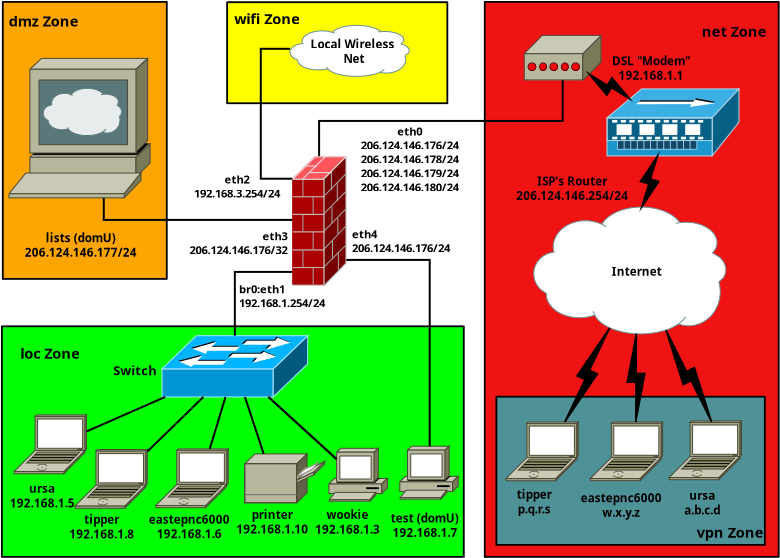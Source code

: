 <?xml version="1.0" encoding="UTF-8"?>
<dia:diagram xmlns:dia="http://www.lysator.liu.se/~alla/dia/">
  <dia:layer name="Background" visible="true">
    <dia:object type="Standard - Box" version="0" id="O0">
      <dia:attribute name="obj_pos">
        <dia:point val="25.098,7.35"/>
      </dia:attribute>
      <dia:attribute name="obj_bb">
        <dia:rectangle val="25.052,7.304;39.84,35.145"/>
      </dia:attribute>
      <dia:attribute name="elem_corner">
        <dia:point val="25.098,7.35"/>
      </dia:attribute>
      <dia:attribute name="elem_width">
        <dia:real val="14.697"/>
      </dia:attribute>
      <dia:attribute name="elem_height">
        <dia:real val="27.75"/>
      </dia:attribute>
      <dia:attribute name="border_width">
        <dia:real val="0.091"/>
      </dia:attribute>
      <dia:attribute name="inner_color">
        <dia:color val="#f01313"/>
      </dia:attribute>
      <dia:attribute name="show_background">
        <dia:boolean val="true"/>
      </dia:attribute>
      <dia:attribute name="corner_radius">
        <dia:real val="1.175e-38"/>
      </dia:attribute>
    </dia:object>
    <dia:object type="Standard - Box" version="0" id="O1">
      <dia:attribute name="obj_pos">
        <dia:point val="25.68,27.089"/>
      </dia:attribute>
      <dia:attribute name="obj_bb">
        <dia:rectangle val="25.635,27.044;39.148,34.545"/>
      </dia:attribute>
      <dia:attribute name="elem_corner">
        <dia:point val="25.68,27.089"/>
      </dia:attribute>
      <dia:attribute name="elem_width">
        <dia:real val="13.423"/>
      </dia:attribute>
      <dia:attribute name="elem_height">
        <dia:real val="7.411"/>
      </dia:attribute>
      <dia:attribute name="border_width">
        <dia:real val="0.091"/>
      </dia:attribute>
      <dia:attribute name="inner_color">
        <dia:color val="#4e9298"/>
      </dia:attribute>
      <dia:attribute name="show_background">
        <dia:boolean val="true"/>
      </dia:attribute>
      <dia:attribute name="corner_radius">
        <dia:real val="1.175e-38"/>
      </dia:attribute>
    </dia:object>
    <dia:object type="Cisco - Cloud White" version="0" id="O2">
      <dia:attribute name="obj_pos">
        <dia:point val="27.55,17.608"/>
      </dia:attribute>
      <dia:attribute name="obj_bb">
        <dia:rectangle val="27.549,17.608;37.176,23.951"/>
      </dia:attribute>
      <dia:attribute name="elem_corner">
        <dia:point val="27.55,17.608"/>
      </dia:attribute>
      <dia:attribute name="elem_width">
        <dia:real val="9.6"/>
      </dia:attribute>
      <dia:attribute name="elem_height">
        <dia:real val="6.341"/>
      </dia:attribute>
      <dia:attribute name="line_width">
        <dia:real val="0.091"/>
      </dia:attribute>
      <dia:attribute name="line_colour">
        <dia:color val="#000000"/>
      </dia:attribute>
      <dia:attribute name="fill_colour">
        <dia:color val="#ffffff"/>
      </dia:attribute>
      <dia:attribute name="show_background">
        <dia:boolean val="true"/>
      </dia:attribute>
      <dia:attribute name="line_style">
        <dia:enum val="0"/>
        <dia:real val="1"/>
      </dia:attribute>
      <dia:attribute name="flip_horizontal">
        <dia:boolean val="false"/>
      </dia:attribute>
      <dia:attribute name="flip_vertical">
        <dia:boolean val="false"/>
      </dia:attribute>
    </dia:object>
    <dia:object type="Standard - Box" version="0" id="O3">
      <dia:attribute name="obj_pos">
        <dia:point val="1,7.35"/>
      </dia:attribute>
      <dia:attribute name="obj_bb">
        <dia:rectangle val="0.955,7.304;9.245,21.245"/>
      </dia:attribute>
      <dia:attribute name="elem_corner">
        <dia:point val="1,7.35"/>
      </dia:attribute>
      <dia:attribute name="elem_width">
        <dia:real val="8.2"/>
      </dia:attribute>
      <dia:attribute name="elem_height">
        <dia:real val="13.85"/>
      </dia:attribute>
      <dia:attribute name="border_width">
        <dia:real val="0.091"/>
      </dia:attribute>
      <dia:attribute name="inner_color">
        <dia:color val="#ffa500"/>
      </dia:attribute>
      <dia:attribute name="show_background">
        <dia:boolean val="true"/>
      </dia:attribute>
      <dia:attribute name="corner_radius">
        <dia:real val="1.175e-38"/>
      </dia:attribute>
    </dia:object>
    <dia:object type="Standard - Box" version="0" id="O4">
      <dia:attribute name="obj_pos">
        <dia:point val="12.217,7.364"/>
      </dia:attribute>
      <dia:attribute name="obj_bb">
        <dia:rectangle val="12.171,7.319;23.273,12.46"/>
      </dia:attribute>
      <dia:attribute name="elem_corner">
        <dia:point val="12.217,7.364"/>
      </dia:attribute>
      <dia:attribute name="elem_width">
        <dia:real val="11.011"/>
      </dia:attribute>
      <dia:attribute name="elem_height">
        <dia:real val="5.051"/>
      </dia:attribute>
      <dia:attribute name="border_width">
        <dia:real val="0.091"/>
      </dia:attribute>
      <dia:attribute name="inner_color">
        <dia:color val="#ffff00"/>
      </dia:attribute>
      <dia:attribute name="show_background">
        <dia:boolean val="true"/>
      </dia:attribute>
      <dia:attribute name="corner_radius">
        <dia:real val="1.175e-38"/>
      </dia:attribute>
    </dia:object>
    <dia:object type="Cisco - Cloud White" version="0" id="O5">
      <dia:attribute name="obj_pos">
        <dia:point val="15.361,8.524"/>
      </dia:attribute>
      <dia:attribute name="obj_bb">
        <dia:rectangle val="15.361,8.524;21.64,11.363"/>
      </dia:attribute>
      <dia:attribute name="elem_corner">
        <dia:point val="15.361,8.524"/>
      </dia:attribute>
      <dia:attribute name="elem_width">
        <dia:real val="5.96"/>
      </dia:attribute>
      <dia:attribute name="elem_height">
        <dia:real val="2.548"/>
      </dia:attribute>
      <dia:attribute name="line_width">
        <dia:real val="0.091"/>
      </dia:attribute>
      <dia:attribute name="line_colour">
        <dia:color val="#000000"/>
      </dia:attribute>
      <dia:attribute name="fill_colour">
        <dia:color val="#ffffff"/>
      </dia:attribute>
      <dia:attribute name="show_background">
        <dia:boolean val="true"/>
      </dia:attribute>
      <dia:attribute name="line_style">
        <dia:enum val="0"/>
        <dia:real val="1"/>
      </dia:attribute>
      <dia:attribute name="flip_horizontal">
        <dia:boolean val="false"/>
      </dia:attribute>
      <dia:attribute name="flip_vertical">
        <dia:boolean val="false"/>
      </dia:attribute>
    </dia:object>
    <dia:object type="Standard - Box" version="0" id="O6">
      <dia:attribute name="obj_pos">
        <dia:point val="0.956,23.569"/>
      </dia:attribute>
      <dia:attribute name="obj_bb">
        <dia:rectangle val="0.91,23.523;24.096,35.145"/>
      </dia:attribute>
      <dia:attribute name="elem_corner">
        <dia:point val="0.956,23.569"/>
      </dia:attribute>
      <dia:attribute name="elem_width">
        <dia:real val="23.094"/>
      </dia:attribute>
      <dia:attribute name="elem_height">
        <dia:real val="11.531"/>
      </dia:attribute>
      <dia:attribute name="border_width">
        <dia:real val="0.091"/>
      </dia:attribute>
      <dia:attribute name="inner_color">
        <dia:color val="#00ff00"/>
      </dia:attribute>
      <dia:attribute name="show_background">
        <dia:boolean val="true"/>
      </dia:attribute>
      <dia:attribute name="corner_radius">
        <dia:real val="1.175e-38"/>
      </dia:attribute>
    </dia:object>
    <dia:object type="Cisco - Laptop" version="0" id="O7">
      <dia:attribute name="obj_pos">
        <dia:point val="26.154,28.354"/>
      </dia:attribute>
      <dia:attribute name="obj_bb">
        <dia:rectangle val="26.153,28.352;29.772,31.293"/>
      </dia:attribute>
      <dia:attribute name="elem_corner">
        <dia:point val="26.154,28.354"/>
      </dia:attribute>
      <dia:attribute name="elem_width">
        <dia:real val="3.617"/>
      </dia:attribute>
      <dia:attribute name="elem_height">
        <dia:real val="2.939"/>
      </dia:attribute>
      <dia:attribute name="line_width">
        <dia:real val="0.091"/>
      </dia:attribute>
      <dia:attribute name="line_colour">
        <dia:color val="#000000"/>
      </dia:attribute>
      <dia:attribute name="fill_colour">
        <dia:color val="#ffffff"/>
      </dia:attribute>
      <dia:attribute name="show_background">
        <dia:boolean val="true"/>
      </dia:attribute>
      <dia:attribute name="line_style">
        <dia:enum val="0"/>
        <dia:real val="1"/>
      </dia:attribute>
      <dia:attribute name="flip_horizontal">
        <dia:boolean val="false"/>
      </dia:attribute>
      <dia:attribute name="flip_vertical">
        <dia:boolean val="false"/>
      </dia:attribute>
    </dia:object>
    <dia:object type="Cisco - Laptop" version="0" id="O8">
      <dia:attribute name="obj_pos">
        <dia:point val="30.377,28.35"/>
      </dia:attribute>
      <dia:attribute name="obj_bb">
        <dia:rectangle val="30.376,28.349;33.995,31.71"/>
      </dia:attribute>
      <dia:attribute name="elem_corner">
        <dia:point val="30.377,28.35"/>
      </dia:attribute>
      <dia:attribute name="elem_width">
        <dia:real val="3.617"/>
      </dia:attribute>
      <dia:attribute name="elem_height">
        <dia:real val="2.939"/>
      </dia:attribute>
      <dia:attribute name="line_width">
        <dia:real val="0.091"/>
      </dia:attribute>
      <dia:attribute name="line_colour">
        <dia:color val="#000000"/>
      </dia:attribute>
      <dia:attribute name="fill_colour">
        <dia:color val="#ffffff"/>
      </dia:attribute>
      <dia:attribute name="show_background">
        <dia:boolean val="true"/>
      </dia:attribute>
      <dia:attribute name="line_style">
        <dia:enum val="0"/>
        <dia:real val="1"/>
      </dia:attribute>
      <dia:attribute name="flip_horizontal">
        <dia:boolean val="false"/>
      </dia:attribute>
      <dia:attribute name="flip_vertical">
        <dia:boolean val="false"/>
      </dia:attribute>
    </dia:object>
    <dia:object type="Network - WAN Link" version="1" id="O9">
      <dia:attribute name="obj_pos">
        <dia:point val="31.348,23.646"/>
      </dia:attribute>
      <dia:attribute name="obj_bb">
        <dia:rectangle val="29.095,23.646;31.348,28.354"/>
      </dia:attribute>
      <dia:attribute name="conn_endpoints">
        <dia:point val="31.348,23.646"/>
        <dia:point val="29.095,28.354"/>
      </dia:attribute>
      <dia:attribute name="width">
        <dia:real val="1"/>
      </dia:attribute>
      <dia:attribute name="line_color">
        <dia:color val="#000000"/>
      </dia:attribute>
      <dia:attribute name="fill_color">
        <dia:color val="#000000"/>
      </dia:attribute>
      <dia:connections>
        <dia:connection handle="0" to="O2" connection="14"/>
        <dia:connection handle="1" to="O7" connection="8"/>
      </dia:connections>
    </dia:object>
    <dia:object type="Network - WAN Link" version="1" id="O10">
      <dia:attribute name="obj_pos">
        <dia:point val="32.678,23.944"/>
      </dia:attribute>
      <dia:attribute name="obj_bb">
        <dia:rectangle val="32.221,23.944;33.105,28.349"/>
      </dia:attribute>
      <dia:attribute name="conn_endpoints">
        <dia:point val="32.678,23.944"/>
        <dia:point val="32.648,28.349"/>
      </dia:attribute>
      <dia:attribute name="width">
        <dia:real val="1"/>
      </dia:attribute>
      <dia:attribute name="line_color">
        <dia:color val="#000000"/>
      </dia:attribute>
      <dia:attribute name="fill_color">
        <dia:color val="#000000"/>
      </dia:attribute>
      <dia:connections>
        <dia:connection handle="0" to="O2" connection="14"/>
        <dia:connection handle="1" to="O8" connection="8"/>
      </dia:connections>
    </dia:object>
    <dia:object type="Cisco - Modem" version="0" id="O11">
      <dia:attribute name="obj_pos">
        <dia:point val="27.073,9.024"/>
      </dia:attribute>
      <dia:attribute name="obj_bb">
        <dia:rectangle val="26.735,9.023;30.92,11.385"/>
      </dia:attribute>
      <dia:attribute name="elem_corner">
        <dia:point val="27.073,9.024"/>
      </dia:attribute>
      <dia:attribute name="elem_width">
        <dia:real val="3.846"/>
      </dia:attribute>
      <dia:attribute name="elem_height">
        <dia:real val="2.245"/>
      </dia:attribute>
      <dia:attribute name="line_width">
        <dia:real val="0.091"/>
      </dia:attribute>
      <dia:attribute name="line_colour">
        <dia:color val="#000000"/>
      </dia:attribute>
      <dia:attribute name="fill_colour">
        <dia:color val="#ffffff"/>
      </dia:attribute>
      <dia:attribute name="show_background">
        <dia:boolean val="true"/>
      </dia:attribute>
      <dia:attribute name="line_style">
        <dia:enum val="0"/>
        <dia:real val="1"/>
      </dia:attribute>
      <dia:attribute name="flip_horizontal">
        <dia:boolean val="false"/>
      </dia:attribute>
      <dia:attribute name="flip_vertical">
        <dia:boolean val="false"/>
      </dia:attribute>
    </dia:object>
    <dia:object type="Cisco - VN2900" version="0" id="O12">
      <dia:attribute name="obj_pos">
        <dia:point val="31.2,11.7"/>
      </dia:attribute>
      <dia:attribute name="obj_bb">
        <dia:rectangle val="30.502,11.697;37.812,15.053"/>
      </dia:attribute>
      <dia:attribute name="elem_corner">
        <dia:point val="31.2,11.7"/>
      </dia:attribute>
      <dia:attribute name="elem_width">
        <dia:real val="6.61"/>
      </dia:attribute>
      <dia:attribute name="elem_height">
        <dia:real val="3.349"/>
      </dia:attribute>
      <dia:attribute name="line_width">
        <dia:real val="0.118"/>
      </dia:attribute>
      <dia:attribute name="line_colour">
        <dia:color val="#000000"/>
      </dia:attribute>
      <dia:attribute name="fill_colour">
        <dia:color val="#ffffff"/>
      </dia:attribute>
      <dia:attribute name="show_background">
        <dia:boolean val="true"/>
      </dia:attribute>
      <dia:attribute name="line_style">
        <dia:enum val="0"/>
        <dia:real val="1"/>
      </dia:attribute>
      <dia:attribute name="flip_horizontal">
        <dia:boolean val="false"/>
      </dia:attribute>
      <dia:attribute name="flip_vertical">
        <dia:boolean val="false"/>
      </dia:attribute>
    </dia:object>
    <dia:object type="Cisco - PC" version="0" id="O13">
      <dia:attribute name="obj_pos">
        <dia:point val="20.851,29.567"/>
      </dia:attribute>
      <dia:attribute name="obj_bb">
        <dia:rectangle val="20.849,29.566;23.773,32.212"/>
      </dia:attribute>
      <dia:attribute name="elem_corner">
        <dia:point val="20.851,29.567"/>
      </dia:attribute>
      <dia:attribute name="elem_width">
        <dia:real val="2.921"/>
      </dia:attribute>
      <dia:attribute name="elem_height">
        <dia:real val="2.643"/>
      </dia:attribute>
      <dia:attribute name="line_width">
        <dia:real val="0.091"/>
      </dia:attribute>
      <dia:attribute name="line_colour">
        <dia:color val="#000000"/>
      </dia:attribute>
      <dia:attribute name="fill_colour">
        <dia:color val="#ffffff"/>
      </dia:attribute>
      <dia:attribute name="show_background">
        <dia:boolean val="true"/>
      </dia:attribute>
      <dia:attribute name="line_style">
        <dia:enum val="0"/>
        <dia:real val="1"/>
      </dia:attribute>
      <dia:attribute name="flip_horizontal">
        <dia:boolean val="false"/>
      </dia:attribute>
      <dia:attribute name="flip_vertical">
        <dia:boolean val="false"/>
      </dia:attribute>
    </dia:object>
    <dia:object type="Cisco - Laptop" version="0" id="O14">
      <dia:attribute name="obj_pos">
        <dia:point val="4.608,29.73"/>
      </dia:attribute>
      <dia:attribute name="obj_bb">
        <dia:rectangle val="4.607,29.729;8.226,33.151"/>
      </dia:attribute>
      <dia:attribute name="elem_corner">
        <dia:point val="4.608,29.73"/>
      </dia:attribute>
      <dia:attribute name="elem_width">
        <dia:real val="3.617"/>
      </dia:attribute>
      <dia:attribute name="elem_height">
        <dia:real val="2.939"/>
      </dia:attribute>
      <dia:attribute name="line_width">
        <dia:real val="0.091"/>
      </dia:attribute>
      <dia:attribute name="line_colour">
        <dia:color val="#000000"/>
      </dia:attribute>
      <dia:attribute name="fill_colour">
        <dia:color val="#ffffff"/>
      </dia:attribute>
      <dia:attribute name="show_background">
        <dia:boolean val="true"/>
      </dia:attribute>
      <dia:attribute name="line_style">
        <dia:enum val="0"/>
        <dia:real val="1"/>
      </dia:attribute>
      <dia:attribute name="flip_horizontal">
        <dia:boolean val="false"/>
      </dia:attribute>
      <dia:attribute name="flip_vertical">
        <dia:boolean val="false"/>
      </dia:attribute>
    </dia:object>
    <dia:object type="Cisco - Laptop" version="0" id="O15">
      <dia:attribute name="obj_pos">
        <dia:point val="8.653,29.699"/>
      </dia:attribute>
      <dia:attribute name="obj_bb">
        <dia:rectangle val="8.652,29.698;12.271,33.12"/>
      </dia:attribute>
      <dia:attribute name="elem_corner">
        <dia:point val="8.653,29.699"/>
      </dia:attribute>
      <dia:attribute name="elem_width">
        <dia:real val="3.617"/>
      </dia:attribute>
      <dia:attribute name="elem_height">
        <dia:real val="2.939"/>
      </dia:attribute>
      <dia:attribute name="line_width">
        <dia:real val="0.091"/>
      </dia:attribute>
      <dia:attribute name="line_colour">
        <dia:color val="#000000"/>
      </dia:attribute>
      <dia:attribute name="fill_colour">
        <dia:color val="#ffffff"/>
      </dia:attribute>
      <dia:attribute name="show_background">
        <dia:boolean val="true"/>
      </dia:attribute>
      <dia:attribute name="line_style">
        <dia:enum val="0"/>
        <dia:real val="1"/>
      </dia:attribute>
      <dia:attribute name="flip_horizontal">
        <dia:boolean val="false"/>
      </dia:attribute>
      <dia:attribute name="flip_vertical">
        <dia:boolean val="false"/>
      </dia:attribute>
    </dia:object>
    <dia:object type="Cisco - PC" version="0" id="O16">
      <dia:attribute name="obj_pos">
        <dia:point val="17.307,29.671"/>
      </dia:attribute>
      <dia:attribute name="obj_bb">
        <dia:rectangle val="17.306,29.67;20.229,32.316"/>
      </dia:attribute>
      <dia:attribute name="elem_corner">
        <dia:point val="17.307,29.671"/>
      </dia:attribute>
      <dia:attribute name="elem_width">
        <dia:real val="2.921"/>
      </dia:attribute>
      <dia:attribute name="elem_height">
        <dia:real val="2.643"/>
      </dia:attribute>
      <dia:attribute name="line_width">
        <dia:real val="0.091"/>
      </dia:attribute>
      <dia:attribute name="line_colour">
        <dia:color val="#000000"/>
      </dia:attribute>
      <dia:attribute name="fill_colour">
        <dia:color val="#ffffff"/>
      </dia:attribute>
      <dia:attribute name="show_background">
        <dia:boolean val="true"/>
      </dia:attribute>
      <dia:attribute name="line_style">
        <dia:enum val="0"/>
        <dia:real val="1"/>
      </dia:attribute>
      <dia:attribute name="flip_horizontal">
        <dia:boolean val="false"/>
      </dia:attribute>
      <dia:attribute name="flip_vertical">
        <dia:boolean val="false"/>
      </dia:attribute>
    </dia:object>
    <dia:object type="Cisco - Workgroup switch" version="0" id="O17">
      <dia:attribute name="obj_pos">
        <dia:point val="8.963,24.041"/>
      </dia:attribute>
      <dia:attribute name="obj_bb">
        <dia:rectangle val="8.962,24.04;16.245,27.102"/>
      </dia:attribute>
      <dia:attribute name="elem_corner">
        <dia:point val="8.963,24.041"/>
      </dia:attribute>
      <dia:attribute name="elem_width">
        <dia:real val="7.28"/>
      </dia:attribute>
      <dia:attribute name="elem_height">
        <dia:real val="3.061"/>
      </dia:attribute>
      <dia:attribute name="line_width">
        <dia:real val="0.091"/>
      </dia:attribute>
      <dia:attribute name="line_colour">
        <dia:color val="#000000"/>
      </dia:attribute>
      <dia:attribute name="fill_colour">
        <dia:color val="#ffffff"/>
      </dia:attribute>
      <dia:attribute name="show_background">
        <dia:boolean val="true"/>
      </dia:attribute>
      <dia:attribute name="line_style">
        <dia:enum val="0"/>
        <dia:real val="1"/>
      </dia:attribute>
      <dia:attribute name="flip_horizontal">
        <dia:boolean val="false"/>
      </dia:attribute>
      <dia:attribute name="flip_vertical">
        <dia:boolean val="false"/>
      </dia:attribute>
    </dia:object>
    <dia:object type="Standard - Line" version="0" id="O18">
      <dia:attribute name="obj_pos">
        <dia:point val="14.28,27.102"/>
      </dia:attribute>
      <dia:attribute name="obj_bb">
        <dia:rectangle val="14.216,27.038;17.755,30.279"/>
      </dia:attribute>
      <dia:attribute name="conn_endpoints">
        <dia:point val="14.28,27.102"/>
        <dia:point val="17.69,30.215"/>
      </dia:attribute>
      <dia:attribute name="numcp">
        <dia:int val="1"/>
      </dia:attribute>
      <dia:attribute name="line_width">
        <dia:real val="0.091"/>
      </dia:attribute>
      <dia:connections>
        <dia:connection handle="0" to="O17" connection="10"/>
        <dia:connection handle="1" to="O16" connection="11"/>
      </dia:connections>
    </dia:object>
    <dia:object type="Standard - Text" version="1" id="O19">
      <dia:attribute name="obj_pos">
        <dia:point val="22.114,33.519"/>
      </dia:attribute>
      <dia:attribute name="obj_bb">
        <dia:rectangle val="20.638,32.712;23.605,34.325"/>
      </dia:attribute>
      <dia:attribute name="text">
        <dia:composite type="text">
          <dia:attribute name="string">
            <dia:string>#test (domU)
192.168.1.7#</dia:string>
          </dia:attribute>
          <dia:attribute name="font">
            <dia:font family="sans" style="80" name="Helvetica-Bold"/>
          </dia:attribute>
          <dia:attribute name="height">
            <dia:real val="0.728"/>
          </dia:attribute>
          <dia:attribute name="pos">
            <dia:point val="22.114,33.21"/>
          </dia:attribute>
          <dia:attribute name="color">
            <dia:color val="#000000"/>
          </dia:attribute>
          <dia:attribute name="alignment">
            <dia:enum val="1"/>
          </dia:attribute>
        </dia:composite>
      </dia:attribute>
      <dia:attribute name="valign">
        <dia:enum val="2"/>
      </dia:attribute>
    </dia:object>
    <dia:object type="Standard - Text" version="1" id="O20">
      <dia:attribute name="obj_pos">
        <dia:point val="18.234,33.346"/>
      </dia:attribute>
      <dia:attribute name="obj_bb">
        <dia:rectangle val="16.832,32.539;19.65,34.152"/>
      </dia:attribute>
      <dia:attribute name="text">
        <dia:composite type="text">
          <dia:attribute name="string">
            <dia:string>#wookie
192.168.1.3#</dia:string>
          </dia:attribute>
          <dia:attribute name="font">
            <dia:font family="sans" style="80" name="Helvetica-Bold"/>
          </dia:attribute>
          <dia:attribute name="height">
            <dia:real val="0.728"/>
          </dia:attribute>
          <dia:attribute name="pos">
            <dia:point val="18.234,33.036"/>
          </dia:attribute>
          <dia:attribute name="color">
            <dia:color val="#000000"/>
          </dia:attribute>
          <dia:attribute name="alignment">
            <dia:enum val="1"/>
          </dia:attribute>
        </dia:composite>
      </dia:attribute>
      <dia:attribute name="valign">
        <dia:enum val="2"/>
      </dia:attribute>
    </dia:object>
    <dia:object type="Standard - Text" version="1" id="O21">
      <dia:attribute name="obj_pos">
        <dia:point val="14.471,33.343"/>
      </dia:attribute>
      <dia:attribute name="obj_bb">
        <dia:rectangle val="12.922,32.536;16.035,34.149"/>
      </dia:attribute>
      <dia:attribute name="text">
        <dia:composite type="text">
          <dia:attribute name="string">
            <dia:string>#printer
192.168.1.10#</dia:string>
          </dia:attribute>
          <dia:attribute name="font">
            <dia:font family="sans" style="80" name="Helvetica-Bold"/>
          </dia:attribute>
          <dia:attribute name="height">
            <dia:real val="0.728"/>
          </dia:attribute>
          <dia:attribute name="pos">
            <dia:point val="14.471,33.033"/>
          </dia:attribute>
          <dia:attribute name="color">
            <dia:color val="#000000"/>
          </dia:attribute>
          <dia:attribute name="alignment">
            <dia:enum val="1"/>
          </dia:attribute>
        </dia:composite>
      </dia:attribute>
      <dia:attribute name="valign">
        <dia:enum val="2"/>
      </dia:attribute>
    </dia:object>
    <dia:object type="Standard - Text" version="1" id="O22">
      <dia:attribute name="obj_pos">
        <dia:point val="10.321,33.579"/>
      </dia:attribute>
      <dia:attribute name="obj_bb">
        <dia:rectangle val="8.58,32.772;12.077,34.386"/>
      </dia:attribute>
      <dia:attribute name="text">
        <dia:composite type="text">
          <dia:attribute name="string">
            <dia:string>#eastepnc6000
192.168.1.6#</dia:string>
          </dia:attribute>
          <dia:attribute name="font">
            <dia:font family="sans" style="80" name="Helvetica-Bold"/>
          </dia:attribute>
          <dia:attribute name="height">
            <dia:real val="0.728"/>
          </dia:attribute>
          <dia:attribute name="pos">
            <dia:point val="10.321,33.27"/>
          </dia:attribute>
          <dia:attribute name="color">
            <dia:color val="#000000"/>
          </dia:attribute>
          <dia:attribute name="alignment">
            <dia:enum val="1"/>
          </dia:attribute>
        </dia:composite>
      </dia:attribute>
      <dia:attribute name="valign">
        <dia:enum val="2"/>
      </dia:attribute>
    </dia:object>
    <dia:object type="Standard - Text" version="1" id="O23">
      <dia:attribute name="obj_pos">
        <dia:point val="5.953,33.584"/>
      </dia:attribute>
      <dia:attribute name="obj_bb">
        <dia:rectangle val="4.551,32.778;7.369,34.391"/>
      </dia:attribute>
      <dia:attribute name="text">
        <dia:composite type="text">
          <dia:attribute name="string">
            <dia:string>#tipper
192.168.1.8#</dia:string>
          </dia:attribute>
          <dia:attribute name="font">
            <dia:font family="sans" style="80" name="Helvetica-Bold"/>
          </dia:attribute>
          <dia:attribute name="height">
            <dia:real val="0.728"/>
          </dia:attribute>
          <dia:attribute name="pos">
            <dia:point val="5.953,33.275"/>
          </dia:attribute>
          <dia:attribute name="color">
            <dia:color val="#000000"/>
          </dia:attribute>
          <dia:attribute name="alignment">
            <dia:enum val="1"/>
          </dia:attribute>
        </dia:composite>
      </dia:attribute>
      <dia:attribute name="valign">
        <dia:enum val="2"/>
      </dia:attribute>
    </dia:object>
    <dia:object type="Standard - Text" version="1" id="O24">
      <dia:attribute name="obj_pos">
        <dia:point val="32.7,20.82"/>
      </dia:attribute>
      <dia:attribute name="obj_bb">
        <dia:rectangle val="31.725,20.4;33.675,21.24"/>
      </dia:attribute>
      <dia:attribute name="text">
        <dia:composite type="text">
          <dia:attribute name="string">
            <dia:string>#Internet#</dia:string>
          </dia:attribute>
          <dia:attribute name="font">
            <dia:font family="sans" style="80" name="Helvetica-Bold"/>
          </dia:attribute>
          <dia:attribute name="height">
            <dia:real val="0.728"/>
          </dia:attribute>
          <dia:attribute name="pos">
            <dia:point val="32.7,20.882"/>
          </dia:attribute>
          <dia:attribute name="color">
            <dia:color val="#000000"/>
          </dia:attribute>
          <dia:attribute name="alignment">
            <dia:enum val="1"/>
          </dia:attribute>
        </dia:composite>
      </dia:attribute>
      <dia:attribute name="valign">
        <dia:enum val="2"/>
      </dia:attribute>
      <dia:connections>
        <dia:connection handle="0" to="O2" connection="14"/>
      </dia:connections>
    </dia:object>
    <dia:object type="Network - WAN Link" version="1" id="O25">
      <dia:attribute name="obj_pos">
        <dia:point val="33.739,15.05"/>
      </dia:attribute>
      <dia:attribute name="obj_bb">
        <dia:rectangle val="32.882,15.05;33.802,17.608"/>
      </dia:attribute>
      <dia:attribute name="conn_endpoints">
        <dia:point val="33.739,15.05"/>
        <dia:point val="32.944,17.608"/>
      </dia:attribute>
      <dia:attribute name="width">
        <dia:real val="1"/>
      </dia:attribute>
      <dia:attribute name="line_color">
        <dia:color val="#000000"/>
      </dia:attribute>
      <dia:attribute name="fill_color">
        <dia:color val="#000000"/>
      </dia:attribute>
      <dia:connections>
        <dia:connection handle="0" to="O12" connection="11"/>
        <dia:connection handle="1" to="O2" connection="2"/>
      </dia:connections>
    </dia:object>
    <dia:object type="Network - WAN Link" version="1" id="O26">
      <dia:attribute name="obj_pos">
        <dia:point val="30.316,10.957"/>
      </dia:attribute>
      <dia:attribute name="obj_bb">
        <dia:rectangle val="30.316,10.957;32.342,12.197"/>
      </dia:attribute>
      <dia:attribute name="conn_endpoints">
        <dia:point val="30.316,10.957"/>
        <dia:point val="32.342,12.197"/>
      </dia:attribute>
      <dia:attribute name="width">
        <dia:real val="1"/>
      </dia:attribute>
      <dia:attribute name="line_color">
        <dia:color val="#000000"/>
      </dia:attribute>
      <dia:attribute name="fill_color">
        <dia:color val="#000000"/>
      </dia:attribute>
      <dia:connections>
        <dia:connection handle="0" to="O11" connection="10"/>
        <dia:connection handle="1" to="O12" connection="11"/>
      </dia:connections>
    </dia:object>
    <dia:object type="Standard - Text" version="1" id="O27">
      <dia:attribute name="obj_pos">
        <dia:point val="27.568,32.335"/>
      </dia:attribute>
      <dia:attribute name="obj_bb">
        <dia:rectangle val="26.786,31.528;28.366,33.141"/>
      </dia:attribute>
      <dia:attribute name="text">
        <dia:composite type="text">
          <dia:attribute name="string">
            <dia:string>#tipper
p.q.r.s#</dia:string>
          </dia:attribute>
          <dia:attribute name="font">
            <dia:font family="sans" style="80" name="Helvetica-Bold"/>
          </dia:attribute>
          <dia:attribute name="height">
            <dia:real val="0.728"/>
          </dia:attribute>
          <dia:attribute name="pos">
            <dia:point val="27.568,32.026"/>
          </dia:attribute>
          <dia:attribute name="color">
            <dia:color val="#000000"/>
          </dia:attribute>
          <dia:attribute name="alignment">
            <dia:enum val="1"/>
          </dia:attribute>
        </dia:composite>
      </dia:attribute>
      <dia:attribute name="valign">
        <dia:enum val="2"/>
      </dia:attribute>
    </dia:object>
    <dia:object type="Standard - Text" version="1" id="O28">
      <dia:attribute name="obj_pos">
        <dia:point val="31.921,32.503"/>
      </dia:attribute>
      <dia:attribute name="obj_bb">
        <dia:rectangle val="30.165,31.696;33.662,33.309"/>
      </dia:attribute>
      <dia:attribute name="text">
        <dia:composite type="text">
          <dia:attribute name="string">
            <dia:string>#eastepnc6000
w.x.y.z#</dia:string>
          </dia:attribute>
          <dia:attribute name="font">
            <dia:font family="sans" style="80" name="Helvetica-Bold"/>
          </dia:attribute>
          <dia:attribute name="height">
            <dia:real val="0.728"/>
          </dia:attribute>
          <dia:attribute name="pos">
            <dia:point val="31.921,32.194"/>
          </dia:attribute>
          <dia:attribute name="color">
            <dia:color val="#000000"/>
          </dia:attribute>
          <dia:attribute name="alignment">
            <dia:enum val="1"/>
          </dia:attribute>
        </dia:composite>
      </dia:attribute>
      <dia:attribute name="valign">
        <dia:enum val="2"/>
      </dia:attribute>
    </dia:object>
    <dia:object type="Standard - Text" version="1" id="O29">
      <dia:attribute name="obj_pos">
        <dia:point val="37.577,8.813"/>
      </dia:attribute>
      <dia:attribute name="obj_bb">
        <dia:rectangle val="36.197,8.287;38.957,9.34"/>
      </dia:attribute>
      <dia:attribute name="text">
        <dia:composite type="text">
          <dia:attribute name="string">
            <dia:string>#net Zone#</dia:string>
          </dia:attribute>
          <dia:attribute name="font">
            <dia:font family="sans" style="80" name="Helvetica-Bold"/>
          </dia:attribute>
          <dia:attribute name="height">
            <dia:real val="0.91"/>
          </dia:attribute>
          <dia:attribute name="pos">
            <dia:point val="37.577,8.89"/>
          </dia:attribute>
          <dia:attribute name="color">
            <dia:color val="#000000"/>
          </dia:attribute>
          <dia:attribute name="alignment">
            <dia:enum val="1"/>
          </dia:attribute>
        </dia:composite>
      </dia:attribute>
      <dia:attribute name="valign">
        <dia:enum val="2"/>
      </dia:attribute>
    </dia:object>
    <dia:object type="Standard - Text" version="1" id="O30">
      <dia:attribute name="obj_pos">
        <dia:point val="3.369,24.914"/>
      </dia:attribute>
      <dia:attribute name="obj_bb">
        <dia:rectangle val="2.006,24.387;4.731,25.44"/>
      </dia:attribute>
      <dia:attribute name="text">
        <dia:composite type="text">
          <dia:attribute name="string">
            <dia:string>#loc Zone#</dia:string>
          </dia:attribute>
          <dia:attribute name="font">
            <dia:font family="sans" style="80" name="Helvetica-Bold"/>
          </dia:attribute>
          <dia:attribute name="height">
            <dia:real val="0.91"/>
          </dia:attribute>
          <dia:attribute name="pos">
            <dia:point val="3.369,24.99"/>
          </dia:attribute>
          <dia:attribute name="color">
            <dia:color val="#000000"/>
          </dia:attribute>
          <dia:attribute name="alignment">
            <dia:enum val="1"/>
          </dia:attribute>
        </dia:composite>
      </dia:attribute>
      <dia:attribute name="valign">
        <dia:enum val="2"/>
      </dia:attribute>
    </dia:object>
    <dia:object type="Standard - Text" version="1" id="O31">
      <dia:attribute name="obj_pos">
        <dia:point val="18.559,9.815"/>
      </dia:attribute>
      <dia:attribute name="obj_bb">
        <dia:rectangle val="16.629,9.031;20.489,10.599"/>
      </dia:attribute>
      <dia:attribute name="text">
        <dia:composite type="text">
          <dia:attribute name="string">
            <dia:string>#Local Wireless 
Net#</dia:string>
          </dia:attribute>
          <dia:attribute name="font">
            <dia:font family="sans" style="80" name="Helvetica-Bold"/>
          </dia:attribute>
          <dia:attribute name="height">
            <dia:real val="0.728"/>
          </dia:attribute>
          <dia:attribute name="pos">
            <dia:point val="18.559,9.513"/>
          </dia:attribute>
          <dia:attribute name="color">
            <dia:color val="#000000"/>
          </dia:attribute>
          <dia:attribute name="alignment">
            <dia:enum val="1"/>
          </dia:attribute>
        </dia:composite>
      </dia:attribute>
      <dia:attribute name="valign">
        <dia:enum val="2"/>
      </dia:attribute>
      <dia:connections>
        <dia:connection handle="0" to="O5" connection="14"/>
      </dia:connections>
    </dia:object>
    <dia:object type="Standard - Text" version="1" id="O32">
      <dia:attribute name="obj_pos">
        <dia:point val="14.218,8.189"/>
      </dia:attribute>
      <dia:attribute name="obj_bb">
        <dia:rectangle val="12.782,7.663;15.654,8.715"/>
      </dia:attribute>
      <dia:attribute name="text">
        <dia:composite type="text">
          <dia:attribute name="string">
            <dia:string>#wifi Zone#</dia:string>
          </dia:attribute>
          <dia:attribute name="font">
            <dia:font family="sans" style="80" name="Helvetica-Bold"/>
          </dia:attribute>
          <dia:attribute name="height">
            <dia:real val="0.91"/>
          </dia:attribute>
          <dia:attribute name="pos">
            <dia:point val="14.218,8.265"/>
          </dia:attribute>
          <dia:attribute name="color">
            <dia:color val="#000000"/>
          </dia:attribute>
          <dia:attribute name="alignment">
            <dia:enum val="1"/>
          </dia:attribute>
        </dia:composite>
      </dia:attribute>
      <dia:attribute name="valign">
        <dia:enum val="2"/>
      </dia:attribute>
    </dia:object>
    <dia:object type="Standard - Text" version="1" id="O33">
      <dia:attribute name="obj_pos">
        <dia:point val="4.9,19.5"/>
      </dia:attribute>
      <dia:attribute name="obj_bb">
        <dia:rectangle val="2.54,18.716;7.26,20.284"/>
      </dia:attribute>
      <dia:attribute name="text">
        <dia:composite type="text">
          <dia:attribute name="string">
            <dia:string>#lists (domU)
206.124.146.177/24#</dia:string>
          </dia:attribute>
          <dia:attribute name="font">
            <dia:font family="sans" style="80" name="Helvetica-Bold"/>
          </dia:attribute>
          <dia:attribute name="height">
            <dia:real val="0.728"/>
          </dia:attribute>
          <dia:attribute name="pos">
            <dia:point val="4.9,19.198"/>
          </dia:attribute>
          <dia:attribute name="color">
            <dia:color val="#000000"/>
          </dia:attribute>
          <dia:attribute name="alignment">
            <dia:enum val="1"/>
          </dia:attribute>
        </dia:composite>
      </dia:attribute>
      <dia:attribute name="valign">
        <dia:enum val="2"/>
      </dia:attribute>
    </dia:object>
    <dia:object type="Standard - Text" version="1" id="O34">
      <dia:attribute name="obj_pos">
        <dia:point val="21.353,15.208"/>
      </dia:attribute>
      <dia:attribute name="obj_bb">
        <dia:rectangle val="19.091,13.403;23.616,17.013"/>
      </dia:attribute>
      <dia:attribute name="text">
        <dia:composite type="text">
          <dia:attribute name="string">
            <dia:string>#eth0
206.124.146.176/24
206.124.146.178/24
206.124.146.179/24
206.124.146.180/24#</dia:string>
          </dia:attribute>
          <dia:attribute name="font">
            <dia:font family="sans" style="80" name="Helvetica-Bold"/>
          </dia:attribute>
          <dia:attribute name="height">
            <dia:real val="0.7"/>
          </dia:attribute>
          <dia:attribute name="pos">
            <dia:point val="21.353,13.866"/>
          </dia:attribute>
          <dia:attribute name="color">
            <dia:color val="#000000"/>
          </dia:attribute>
          <dia:attribute name="alignment">
            <dia:enum val="1"/>
          </dia:attribute>
        </dia:composite>
      </dia:attribute>
      <dia:attribute name="valign">
        <dia:enum val="2"/>
      </dia:attribute>
    </dia:object>
    <dia:object type="Standard - Text" version="1" id="O35">
      <dia:attribute name="obj_pos">
        <dia:point val="29.472,16.665"/>
      </dia:attribute>
      <dia:attribute name="obj_bb">
        <dia:rectangle val="27.112,15.881;31.832,17.45"/>
      </dia:attribute>
      <dia:attribute name="text">
        <dia:composite type="text">
          <dia:attribute name="string">
            <dia:string>#ISP's Router
206.124.146.254/24#</dia:string>
          </dia:attribute>
          <dia:attribute name="font">
            <dia:font family="sans" style="80" name="Helvetica-Bold"/>
          </dia:attribute>
          <dia:attribute name="height">
            <dia:real val="0.728"/>
          </dia:attribute>
          <dia:attribute name="pos">
            <dia:point val="29.472,16.363"/>
          </dia:attribute>
          <dia:attribute name="color">
            <dia:color val="#000000"/>
          </dia:attribute>
          <dia:attribute name="alignment">
            <dia:enum val="1"/>
          </dia:attribute>
        </dia:composite>
      </dia:attribute>
      <dia:attribute name="valign">
        <dia:enum val="2"/>
      </dia:attribute>
    </dia:object>
    <dia:object type="Standard - Text" version="1" id="O36">
      <dia:attribute name="obj_pos">
        <dia:point val="33.409,10.649"/>
      </dia:attribute>
      <dia:attribute name="obj_bb">
        <dia:rectangle val="31.628,9.864;35.19,11.433"/>
      </dia:attribute>
      <dia:attribute name="text">
        <dia:composite type="text">
          <dia:attribute name="string">
            <dia:string>#DSL "Modem"
192.168.1.1#</dia:string>
          </dia:attribute>
          <dia:attribute name="font">
            <dia:font family="sans" style="80" name="Helvetica-Bold"/>
          </dia:attribute>
          <dia:attribute name="height">
            <dia:real val="0.728"/>
          </dia:attribute>
          <dia:attribute name="pos">
            <dia:point val="33.409,10.347"/>
          </dia:attribute>
          <dia:attribute name="color">
            <dia:color val="#000000"/>
          </dia:attribute>
          <dia:attribute name="alignment">
            <dia:enum val="1"/>
          </dia:attribute>
        </dia:composite>
      </dia:attribute>
      <dia:attribute name="valign">
        <dia:enum val="2"/>
      </dia:attribute>
    </dia:object>
    <dia:object type="Standard - Text" version="1" id="O37">
      <dia:attribute name="obj_pos">
        <dia:point val="12.807,22.046"/>
      </dia:attribute>
      <dia:attribute name="obj_bb">
        <dia:rectangle val="12.807,21.291;16.767,22.801"/>
      </dia:attribute>
      <dia:attribute name="text">
        <dia:composite type="text">
          <dia:attribute name="string">
            <dia:string>#br0:eth1
192.168.1.254/24#</dia:string>
          </dia:attribute>
          <dia:attribute name="font">
            <dia:font family="sans" style="80" name="Helvetica-Bold"/>
          </dia:attribute>
          <dia:attribute name="height">
            <dia:real val="0.7"/>
          </dia:attribute>
          <dia:attribute name="pos">
            <dia:point val="12.807,21.753"/>
          </dia:attribute>
          <dia:attribute name="color">
            <dia:color val="#000000"/>
          </dia:attribute>
          <dia:attribute name="alignment">
            <dia:enum val="0"/>
          </dia:attribute>
        </dia:composite>
      </dia:attribute>
      <dia:attribute name="valign">
        <dia:enum val="2"/>
      </dia:attribute>
    </dia:object>
    <dia:object type="Standard - Text" version="1" id="O38">
      <dia:attribute name="obj_pos">
        <dia:point val="12.714,16.563"/>
      </dia:attribute>
      <dia:attribute name="obj_bb">
        <dia:rectangle val="10.734,15.808;14.694,17.318"/>
      </dia:attribute>
      <dia:attribute name="text">
        <dia:composite type="text">
          <dia:attribute name="string">
            <dia:string>#eth2
192.168.3.254/24#</dia:string>
          </dia:attribute>
          <dia:attribute name="font">
            <dia:font family="sans" style="80" name="Helvetica-Bold"/>
          </dia:attribute>
          <dia:attribute name="height">
            <dia:real val="0.7"/>
          </dia:attribute>
          <dia:attribute name="pos">
            <dia:point val="12.714,16.27"/>
          </dia:attribute>
          <dia:attribute name="color">
            <dia:color val="#000000"/>
          </dia:attribute>
          <dia:attribute name="alignment">
            <dia:enum val="1"/>
          </dia:attribute>
        </dia:composite>
      </dia:attribute>
      <dia:attribute name="valign">
        <dia:enum val="2"/>
      </dia:attribute>
    </dia:object>
    <dia:object type="Standard - Text" version="1" id="O39">
      <dia:attribute name="obj_pos">
        <dia:point val="15.231,19.404"/>
      </dia:attribute>
      <dia:attribute name="obj_bb">
        <dia:rectangle val="10.706,18.649;15.231,20.159"/>
      </dia:attribute>
      <dia:attribute name="text">
        <dia:composite type="text">
          <dia:attribute name="string">
            <dia:string>#eth3
206.124.146.176/32#</dia:string>
          </dia:attribute>
          <dia:attribute name="font">
            <dia:font family="sans" style="80" name="Helvetica-Bold"/>
          </dia:attribute>
          <dia:attribute name="height">
            <dia:real val="0.7"/>
          </dia:attribute>
          <dia:attribute name="pos">
            <dia:point val="15.231,19.112"/>
          </dia:attribute>
          <dia:attribute name="color">
            <dia:color val="#000000"/>
          </dia:attribute>
          <dia:attribute name="alignment">
            <dia:enum val="2"/>
          </dia:attribute>
        </dia:composite>
      </dia:attribute>
      <dia:attribute name="valign">
        <dia:enum val="2"/>
      </dia:attribute>
    </dia:object>
    <dia:object type="Cisco - WWW server" version="0" id="O40">
      <dia:attribute name="obj_pos">
        <dia:point val="1.311,10.177"/>
      </dia:attribute>
      <dia:attribute name="obj_bb">
        <dia:rectangle val="1.31,10.176;8.367,17.148"/>
      </dia:attribute>
      <dia:attribute name="elem_corner">
        <dia:point val="1.311,10.177"/>
      </dia:attribute>
      <dia:attribute name="elem_width">
        <dia:real val="7.055"/>
      </dia:attribute>
      <dia:attribute name="elem_height">
        <dia:real val="6.97"/>
      </dia:attribute>
      <dia:attribute name="line_width">
        <dia:real val="0.1"/>
      </dia:attribute>
      <dia:attribute name="line_colour">
        <dia:color val="#000000"/>
      </dia:attribute>
      <dia:attribute name="fill_colour">
        <dia:color val="#ffffff"/>
      </dia:attribute>
      <dia:attribute name="show_background">
        <dia:boolean val="true"/>
      </dia:attribute>
      <dia:attribute name="line_style">
        <dia:enum val="0"/>
        <dia:real val="1"/>
      </dia:attribute>
      <dia:attribute name="flip_horizontal">
        <dia:boolean val="false"/>
      </dia:attribute>
      <dia:attribute name="flip_vertical">
        <dia:boolean val="false"/>
      </dia:attribute>
    </dia:object>
    <dia:object type="Cisco - Printer" version="0" id="O41">
      <dia:attribute name="obj_pos">
        <dia:point val="13.1,29.95"/>
      </dia:attribute>
      <dia:attribute name="obj_bb">
        <dia:rectangle val="13.099,29.949;17.091,32.394"/>
      </dia:attribute>
      <dia:attribute name="elem_corner">
        <dia:point val="13.1,29.95"/>
      </dia:attribute>
      <dia:attribute name="elem_width">
        <dia:real val="3.988"/>
      </dia:attribute>
      <dia:attribute name="elem_height">
        <dia:real val="2.443"/>
      </dia:attribute>
      <dia:attribute name="line_width">
        <dia:real val="0.1"/>
      </dia:attribute>
      <dia:attribute name="line_colour">
        <dia:color val="#000000"/>
      </dia:attribute>
      <dia:attribute name="fill_colour">
        <dia:color val="#ffffff"/>
      </dia:attribute>
      <dia:attribute name="show_background">
        <dia:boolean val="true"/>
      </dia:attribute>
      <dia:attribute name="line_style">
        <dia:enum val="0"/>
        <dia:real val="1"/>
      </dia:attribute>
      <dia:attribute name="flip_horizontal">
        <dia:boolean val="false"/>
      </dia:attribute>
      <dia:attribute name="flip_vertical">
        <dia:boolean val="false"/>
      </dia:attribute>
    </dia:object>
    <dia:object type="Standard - ZigZagLine" version="1" id="O42">
      <dia:attribute name="obj_pos">
        <dia:point val="16.816,18.301"/>
      </dia:attribute>
      <dia:attribute name="obj_bb">
        <dia:rectangle val="16.766,18.251;22.396,29.618"/>
      </dia:attribute>
      <dia:attribute name="orth_points">
        <dia:point val="16.816,18.301"/>
        <dia:point val="16.816,20.25"/>
        <dia:point val="22.346,20.25"/>
        <dia:point val="22.346,29.568"/>
      </dia:attribute>
      <dia:attribute name="orth_orient">
        <dia:enum val="1"/>
        <dia:enum val="0"/>
        <dia:enum val="1"/>
      </dia:attribute>
      <dia:attribute name="autorouting">
        <dia:boolean val="false"/>
      </dia:attribute>
      <dia:connections>
        <dia:connection handle="0" to="O46" connection="10"/>
        <dia:connection handle="1" to="O13" connection="11"/>
      </dia:connections>
    </dia:object>
    <dia:object type="Standard - Text" version="1" id="O43">
      <dia:attribute name="obj_pos">
        <dia:point val="18.466,19.301"/>
      </dia:attribute>
      <dia:attribute name="obj_bb">
        <dia:rectangle val="18.466,18.546;22.991,20.056"/>
      </dia:attribute>
      <dia:attribute name="text">
        <dia:composite type="text">
          <dia:attribute name="string">
            <dia:string>#eth4
206.124.146.176/24#</dia:string>
          </dia:attribute>
          <dia:attribute name="font">
            <dia:font family="sans" style="80" name="Helvetica-Bold"/>
          </dia:attribute>
          <dia:attribute name="height">
            <dia:real val="0.7"/>
          </dia:attribute>
          <dia:attribute name="pos">
            <dia:point val="18.466,19.009"/>
          </dia:attribute>
          <dia:attribute name="color">
            <dia:color val="#000000"/>
          </dia:attribute>
          <dia:attribute name="alignment">
            <dia:enum val="0"/>
          </dia:attribute>
        </dia:composite>
      </dia:attribute>
      <dia:attribute name="valign">
        <dia:enum val="2"/>
      </dia:attribute>
    </dia:object>
    <dia:object type="Standard - ZigZagLine" version="1" id="O44">
      <dia:attribute name="obj_pos">
        <dia:point val="16.816,18.301"/>
      </dia:attribute>
      <dia:attribute name="obj_bb">
        <dia:rectangle val="12.553,18.251;16.866,24.09"/>
      </dia:attribute>
      <dia:attribute name="orth_points">
        <dia:point val="16.816,18.301"/>
        <dia:point val="16.816,20.85"/>
        <dia:point val="12.603,20.85"/>
        <dia:point val="12.603,24.04"/>
      </dia:attribute>
      <dia:attribute name="orth_orient">
        <dia:enum val="1"/>
        <dia:enum val="0"/>
        <dia:enum val="1"/>
      </dia:attribute>
      <dia:attribute name="autorouting">
        <dia:boolean val="false"/>
      </dia:attribute>
      <dia:connections>
        <dia:connection handle="0" to="O46" connection="10"/>
        <dia:connection handle="1" to="O17" connection="10"/>
      </dia:connections>
    </dia:object>
    <dia:object type="Standard - ZigZagLine" version="1" id="O45">
      <dia:attribute name="obj_pos">
        <dia:point val="6.049,17.148"/>
      </dia:attribute>
      <dia:attribute name="obj_bb">
        <dia:rectangle val="5.999,17.098;16.866,18.351"/>
      </dia:attribute>
      <dia:attribute name="orth_points">
        <dia:point val="6.049,17.148"/>
        <dia:point val="6.049,18.25"/>
        <dia:point val="16.816,18.25"/>
        <dia:point val="16.816,18.301"/>
      </dia:attribute>
      <dia:attribute name="orth_orient">
        <dia:enum val="1"/>
        <dia:enum val="0"/>
        <dia:enum val="1"/>
      </dia:attribute>
      <dia:attribute name="autorouting">
        <dia:boolean val="false"/>
      </dia:attribute>
      <dia:connections>
        <dia:connection handle="0" to="O40" connection="9"/>
        <dia:connection handle="1" to="O46" connection="10"/>
      </dia:connections>
    </dia:object>
    <dia:object type="Cisco - Firewall" version="0" id="O46">
      <dia:attribute name="obj_pos">
        <dia:point val="15.47,15.065"/>
      </dia:attribute>
      <dia:attribute name="obj_bb">
        <dia:rectangle val="15.456,15.055;18.187,21.546"/>
      </dia:attribute>
      <dia:attribute name="elem_corner">
        <dia:point val="15.47,15.065"/>
      </dia:attribute>
      <dia:attribute name="elem_width">
        <dia:real val="2.684"/>
      </dia:attribute>
      <dia:attribute name="elem_height">
        <dia:real val="6.475"/>
      </dia:attribute>
      <dia:attribute name="line_width">
        <dia:real val="0.091"/>
      </dia:attribute>
      <dia:attribute name="line_colour">
        <dia:color val="#000000"/>
      </dia:attribute>
      <dia:attribute name="fill_colour">
        <dia:color val="#ffffff"/>
      </dia:attribute>
      <dia:attribute name="show_background">
        <dia:boolean val="true"/>
      </dia:attribute>
      <dia:attribute name="line_style">
        <dia:enum val="0"/>
        <dia:real val="1"/>
      </dia:attribute>
      <dia:attribute name="flip_horizontal">
        <dia:boolean val="false"/>
      </dia:attribute>
      <dia:attribute name="flip_vertical">
        <dia:boolean val="false"/>
      </dia:attribute>
    </dia:object>
    <dia:object type="Standard - ZigZagLine" version="1" id="O47">
      <dia:attribute name="obj_pos">
        <dia:point val="15.361,9.694"/>
      </dia:attribute>
      <dia:attribute name="obj_bb">
        <dia:rectangle val="13.85,9.644;15.52,16.24"/>
      </dia:attribute>
      <dia:attribute name="orth_points">
        <dia:point val="15.361,9.694"/>
        <dia:point val="13.9,9.694"/>
        <dia:point val="13.9,16.19"/>
        <dia:point val="15.47,16.19"/>
      </dia:attribute>
      <dia:attribute name="orth_orient">
        <dia:enum val="0"/>
        <dia:enum val="1"/>
        <dia:enum val="0"/>
      </dia:attribute>
      <dia:attribute name="autorouting">
        <dia:boolean val="false"/>
      </dia:attribute>
      <dia:connections>
        <dia:connection handle="0" to="O5" connection="6"/>
        <dia:connection handle="1" to="O46" connection="6"/>
      </dia:connections>
    </dia:object>
    <dia:object type="Standard - ZigZagLine" version="1" id="O48">
      <dia:attribute name="obj_pos">
        <dia:point val="16.816,15.065"/>
      </dia:attribute>
      <dia:attribute name="obj_bb">
        <dia:rectangle val="16.766,11.219;29.046,15.115"/>
      </dia:attribute>
      <dia:attribute name="orth_points">
        <dia:point val="16.816,15.065"/>
        <dia:point val="16.816,13.3"/>
        <dia:point val="28.995,13.3"/>
        <dia:point val="28.995,11.269"/>
      </dia:attribute>
      <dia:attribute name="orth_orient">
        <dia:enum val="1"/>
        <dia:enum val="0"/>
        <dia:enum val="1"/>
      </dia:attribute>
      <dia:attribute name="autorouting">
        <dia:boolean val="false"/>
      </dia:attribute>
      <dia:connections>
        <dia:connection handle="0" to="O46" connection="10"/>
        <dia:connection handle="1" to="O11" connection="10"/>
      </dia:connections>
    </dia:object>
    <dia:object type="Standard - Line" version="0" id="O49">
      <dia:attribute name="obj_pos">
        <dia:point val="11.032,27.1"/>
      </dia:attribute>
      <dia:attribute name="obj_bb">
        <dia:rectangle val="8.155,27.029;11.103,29.902"/>
      </dia:attribute>
      <dia:attribute name="conn_endpoints">
        <dia:point val="11.032,27.1"/>
        <dia:point val="8.225,29.832"/>
      </dia:attribute>
      <dia:attribute name="numcp">
        <dia:int val="1"/>
      </dia:attribute>
      <dia:connections>
        <dia:connection handle="0" to="O17" connection="10"/>
        <dia:connection handle="1" to="O14" connection="8"/>
      </dia:connections>
    </dia:object>
    <dia:object type="Standard - Line" version="0" id="O50">
      <dia:attribute name="obj_pos">
        <dia:point val="12.137,27.101"/>
      </dia:attribute>
      <dia:attribute name="obj_bb">
        <dia:rectangle val="11.284,27.038;12.2,29.761"/>
      </dia:attribute>
      <dia:attribute name="conn_endpoints">
        <dia:point val="12.137,27.101"/>
        <dia:point val="11.346,29.698"/>
      </dia:attribute>
      <dia:attribute name="numcp">
        <dia:int val="1"/>
      </dia:attribute>
      <dia:connections>
        <dia:connection handle="0" to="O17" connection="10"/>
        <dia:connection handle="1" to="O15" connection="8"/>
      </dia:connections>
    </dia:object>
    <dia:object type="Standard - Line" version="0" id="O51">
      <dia:attribute name="obj_pos">
        <dia:point val="13.107,27.101"/>
      </dia:attribute>
      <dia:attribute name="obj_bb">
        <dia:rectangle val="13.044,27.038;14.11,30.013"/>
      </dia:attribute>
      <dia:attribute name="conn_endpoints">
        <dia:point val="13.107,27.101"/>
        <dia:point val="14.046,29.95"/>
      </dia:attribute>
      <dia:attribute name="numcp">
        <dia:int val="1"/>
      </dia:attribute>
      <dia:connections>
        <dia:connection handle="0" to="O17" connection="10"/>
        <dia:connection handle="1" to="O41" connection="10"/>
      </dia:connections>
    </dia:object>
    <dia:object type="Standard - Line" version="0" id="O52">
      <dia:attribute name="obj_pos">
        <dia:point val="14.28,27.102"/>
      </dia:attribute>
      <dia:attribute name="obj_bb">
        <dia:rectangle val="14.21,27.031;17.761,30.285"/>
      </dia:attribute>
      <dia:attribute name="conn_endpoints">
        <dia:point val="14.28,27.102"/>
        <dia:point val="17.69,30.215"/>
      </dia:attribute>
      <dia:attribute name="numcp">
        <dia:int val="1"/>
      </dia:attribute>
      <dia:connections>
        <dia:connection handle="0" to="O17" connection="10"/>
        <dia:connection handle="1" to="O16" connection="11"/>
      </dia:connections>
    </dia:object>
    <dia:object type="Standard - Text" version="1" id="O53">
      <dia:attribute name="obj_pos">
        <dia:point val="7.603,25.771"/>
      </dia:attribute>
      <dia:attribute name="obj_bb">
        <dia:rectangle val="6.663,25.308;8.543,26.233"/>
      </dia:attribute>
      <dia:attribute name="text">
        <dia:composite type="text">
          <dia:attribute name="string">
            <dia:string>#Switch#</dia:string>
          </dia:attribute>
          <dia:attribute name="font">
            <dia:font family="sans" style="80" name="Helvetica-Bold"/>
          </dia:attribute>
          <dia:attribute name="height">
            <dia:real val="0.8"/>
          </dia:attribute>
          <dia:attribute name="pos">
            <dia:point val="7.603,25.838"/>
          </dia:attribute>
          <dia:attribute name="color">
            <dia:color val="#000000"/>
          </dia:attribute>
          <dia:attribute name="alignment">
            <dia:enum val="1"/>
          </dia:attribute>
        </dia:composite>
      </dia:attribute>
      <dia:attribute name="valign">
        <dia:enum val="2"/>
      </dia:attribute>
    </dia:object>
    <dia:object type="Standard - Text" version="1" id="O54">
      <dia:attribute name="obj_pos">
        <dia:point val="3.05,8.3"/>
      </dia:attribute>
      <dia:attribute name="obj_bb">
        <dia:rectangle val="1.502,7.774;4.598,8.826"/>
      </dia:attribute>
      <dia:attribute name="text">
        <dia:composite type="text">
          <dia:attribute name="string">
            <dia:string>#dmz Zone#</dia:string>
          </dia:attribute>
          <dia:attribute name="font">
            <dia:font family="sans" style="80" name="Helvetica-Bold"/>
          </dia:attribute>
          <dia:attribute name="height">
            <dia:real val="0.91"/>
          </dia:attribute>
          <dia:attribute name="pos">
            <dia:point val="3.05,8.376"/>
          </dia:attribute>
          <dia:attribute name="color">
            <dia:color val="#000000"/>
          </dia:attribute>
          <dia:attribute name="alignment">
            <dia:enum val="1"/>
          </dia:attribute>
        </dia:composite>
      </dia:attribute>
      <dia:attribute name="valign">
        <dia:enum val="2"/>
      </dia:attribute>
    </dia:object>
    <dia:object type="Standard - Text" version="1" id="O55">
      <dia:attribute name="obj_pos">
        <dia:point val="37.378,33.856"/>
      </dia:attribute>
      <dia:attribute name="obj_bb">
        <dia:rectangle val="35.906,33.302;38.869,34.41"/>
      </dia:attribute>
      <dia:attribute name="text">
        <dia:composite type="text">
          <dia:attribute name="string">
            <dia:string>#vpn Zone#</dia:string>
          </dia:attribute>
          <dia:attribute name="font">
            <dia:font family="sans" style="80" name="Helvetica-Bold"/>
          </dia:attribute>
          <dia:attribute name="height">
            <dia:real val="0.91"/>
          </dia:attribute>
          <dia:attribute name="pos">
            <dia:point val="37.378,33.923"/>
          </dia:attribute>
          <dia:attribute name="color">
            <dia:color val="#000000"/>
          </dia:attribute>
          <dia:attribute name="alignment">
            <dia:enum val="1"/>
          </dia:attribute>
        </dia:composite>
      </dia:attribute>
      <dia:attribute name="valign">
        <dia:enum val="2"/>
      </dia:attribute>
    </dia:object>
    <dia:object type="Cisco - Laptop" version="0" id="O56">
      <dia:attribute name="obj_pos">
        <dia:point val="1.566,28.001"/>
      </dia:attribute>
      <dia:attribute name="obj_bb">
        <dia:rectangle val="1.565,28;5.184,31.496"/>
      </dia:attribute>
      <dia:attribute name="elem_corner">
        <dia:point val="1.566,28.001"/>
      </dia:attribute>
      <dia:attribute name="elem_width">
        <dia:real val="3.617"/>
      </dia:attribute>
      <dia:attribute name="elem_height">
        <dia:real val="2.939"/>
      </dia:attribute>
      <dia:attribute name="line_width">
        <dia:real val="0.091"/>
      </dia:attribute>
      <dia:attribute name="line_colour">
        <dia:color val="#000000"/>
      </dia:attribute>
      <dia:attribute name="fill_colour">
        <dia:color val="#ffffff"/>
      </dia:attribute>
      <dia:attribute name="show_background">
        <dia:boolean val="true"/>
      </dia:attribute>
      <dia:attribute name="line_style">
        <dia:enum val="0"/>
        <dia:real val="1"/>
      </dia:attribute>
      <dia:attribute name="flip_horizontal">
        <dia:boolean val="false"/>
      </dia:attribute>
      <dia:attribute name="flip_vertical">
        <dia:boolean val="false"/>
      </dia:attribute>
    </dia:object>
    <dia:object type="Standard - Line" version="0" id="O57">
      <dia:attribute name="obj_pos">
        <dia:point val="9.119,27.1"/>
      </dia:attribute>
      <dia:attribute name="obj_bb">
        <dia:rectangle val="5.117,27.035;9.185,28.894"/>
      </dia:attribute>
      <dia:attribute name="conn_endpoints">
        <dia:point val="9.119,27.1"/>
        <dia:point val="5.183,28.828"/>
      </dia:attribute>
      <dia:attribute name="numcp">
        <dia:int val="1"/>
      </dia:attribute>
      <dia:connections>
        <dia:connection handle="0" to="O17" connection="10"/>
        <dia:connection handle="1" to="O56" connection="8"/>
      </dia:connections>
    </dia:object>
    <dia:object type="Standard - Text" version="1" id="O58">
      <dia:attribute name="obj_pos">
        <dia:point val="2.966,32.034"/>
      </dia:attribute>
      <dia:attribute name="obj_bb">
        <dia:rectangle val="1.565,31.228;4.382,32.841"/>
      </dia:attribute>
      <dia:attribute name="text">
        <dia:composite type="text">
          <dia:attribute name="string">
            <dia:string>#ursa
192.168.1.5#</dia:string>
          </dia:attribute>
          <dia:attribute name="font">
            <dia:font family="sans" style="80" name="Helvetica-Bold"/>
          </dia:attribute>
          <dia:attribute name="height">
            <dia:real val="0.728"/>
          </dia:attribute>
          <dia:attribute name="pos">
            <dia:point val="2.966,31.725"/>
          </dia:attribute>
          <dia:attribute name="color">
            <dia:color val="#000000"/>
          </dia:attribute>
          <dia:attribute name="alignment">
            <dia:enum val="1"/>
          </dia:attribute>
        </dia:composite>
      </dia:attribute>
      <dia:attribute name="valign">
        <dia:enum val="2"/>
      </dia:attribute>
    </dia:object>
    <dia:object type="Standard - Text" version="1" id="O59">
      <dia:attribute name="obj_pos">
        <dia:point val="3.35,32"/>
      </dia:attribute>
      <dia:attribute name="obj_bb">
        <dia:rectangle val="3.35,31.6;3.35,32.8"/>
      </dia:attribute>
      <dia:attribute name="text">
        <dia:composite type="text">
          <dia:attribute name="string">
            <dia:string>##</dia:string>
          </dia:attribute>
          <dia:attribute name="font">
            <dia:font family="sans" style="0" name="Helvetica"/>
          </dia:attribute>
          <dia:attribute name="height">
            <dia:real val="0.8"/>
          </dia:attribute>
          <dia:attribute name="pos">
            <dia:point val="3.35,32"/>
          </dia:attribute>
          <dia:attribute name="color">
            <dia:color val="#000000"/>
          </dia:attribute>
          <dia:attribute name="alignment">
            <dia:enum val="0"/>
          </dia:attribute>
        </dia:composite>
      </dia:attribute>
      <dia:attribute name="valign">
        <dia:enum val="3"/>
      </dia:attribute>
    </dia:object>
    <dia:object type="Cisco - Laptop" version="0" id="O60">
      <dia:attribute name="obj_pos">
        <dia:point val="34.316,28.301"/>
      </dia:attribute>
      <dia:attribute name="obj_bb">
        <dia:rectangle val="34.315,28.3;37.934,32.01"/>
      </dia:attribute>
      <dia:attribute name="elem_corner">
        <dia:point val="34.316,28.301"/>
      </dia:attribute>
      <dia:attribute name="elem_width">
        <dia:real val="3.617"/>
      </dia:attribute>
      <dia:attribute name="elem_height">
        <dia:real val="2.939"/>
      </dia:attribute>
      <dia:attribute name="line_width">
        <dia:real val="0.091"/>
      </dia:attribute>
      <dia:attribute name="line_colour">
        <dia:color val="#000000"/>
      </dia:attribute>
      <dia:attribute name="fill_colour">
        <dia:color val="#ffffff"/>
      </dia:attribute>
      <dia:attribute name="show_background">
        <dia:boolean val="true"/>
      </dia:attribute>
      <dia:attribute name="line_style">
        <dia:enum val="0"/>
        <dia:real val="1"/>
      </dia:attribute>
      <dia:attribute name="flip_horizontal">
        <dia:boolean val="false"/>
      </dia:attribute>
      <dia:attribute name="flip_vertical">
        <dia:boolean val="false"/>
      </dia:attribute>
    </dia:object>
    <dia:object type="Standard - Text" version="1" id="O61">
      <dia:attribute name="obj_pos">
        <dia:point val="35.971,32.384"/>
      </dia:attribute>
      <dia:attribute name="obj_bb">
        <dia:rectangle val="35.13,31.578;36.827,33.191"/>
      </dia:attribute>
      <dia:attribute name="text">
        <dia:composite type="text">
          <dia:attribute name="string">
            <dia:string>#ursa
a.b.c.d#</dia:string>
          </dia:attribute>
          <dia:attribute name="font">
            <dia:font family="sans" style="80" name="Helvetica-Bold"/>
          </dia:attribute>
          <dia:attribute name="height">
            <dia:real val="0.728"/>
          </dia:attribute>
          <dia:attribute name="pos">
            <dia:point val="35.971,32.075"/>
          </dia:attribute>
          <dia:attribute name="color">
            <dia:color val="#000000"/>
          </dia:attribute>
          <dia:attribute name="alignment">
            <dia:enum val="1"/>
          </dia:attribute>
        </dia:composite>
      </dia:attribute>
      <dia:attribute name="valign">
        <dia:enum val="2"/>
      </dia:attribute>
    </dia:object>
    <dia:object type="Network - WAN Link" version="1" id="O62">
      <dia:attribute name="obj_pos">
        <dia:point val="34.158,23.757"/>
      </dia:attribute>
      <dia:attribute name="obj_bb">
        <dia:rectangle val="34.158,23.757;36.441,28.355"/>
      </dia:attribute>
      <dia:attribute name="conn_endpoints">
        <dia:point val="34.158,23.757"/>
        <dia:point val="36.441,28.355"/>
      </dia:attribute>
      <dia:attribute name="width">
        <dia:real val="1"/>
      </dia:attribute>
      <dia:attribute name="line_color">
        <dia:color val="#000000"/>
      </dia:attribute>
      <dia:attribute name="fill_color">
        <dia:color val="#000000"/>
      </dia:attribute>
      <dia:connections>
        <dia:connection handle="0" to="O2" connection="14"/>
      </dia:connections>
    </dia:object>
  </dia:layer>
</dia:diagram>
